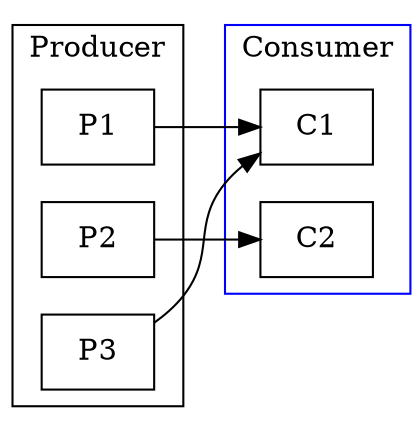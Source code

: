 digraph Test {
  node [shape="box"];
  rankdir = LR;
  subgraph cluster0 {
    label = "Producer";
    color=black;
    rank=same;
    rankdir=TD;
    P1;
    P2;
    P3;
  }

  subgraph cluster1 {
    label="Consumer";
    color=blue;
    C1;
    C2;
  }


  P1 -> C1;
  P2 -> C2 [constraint=false];
  P3 -> C1 [constraint=false];
}
